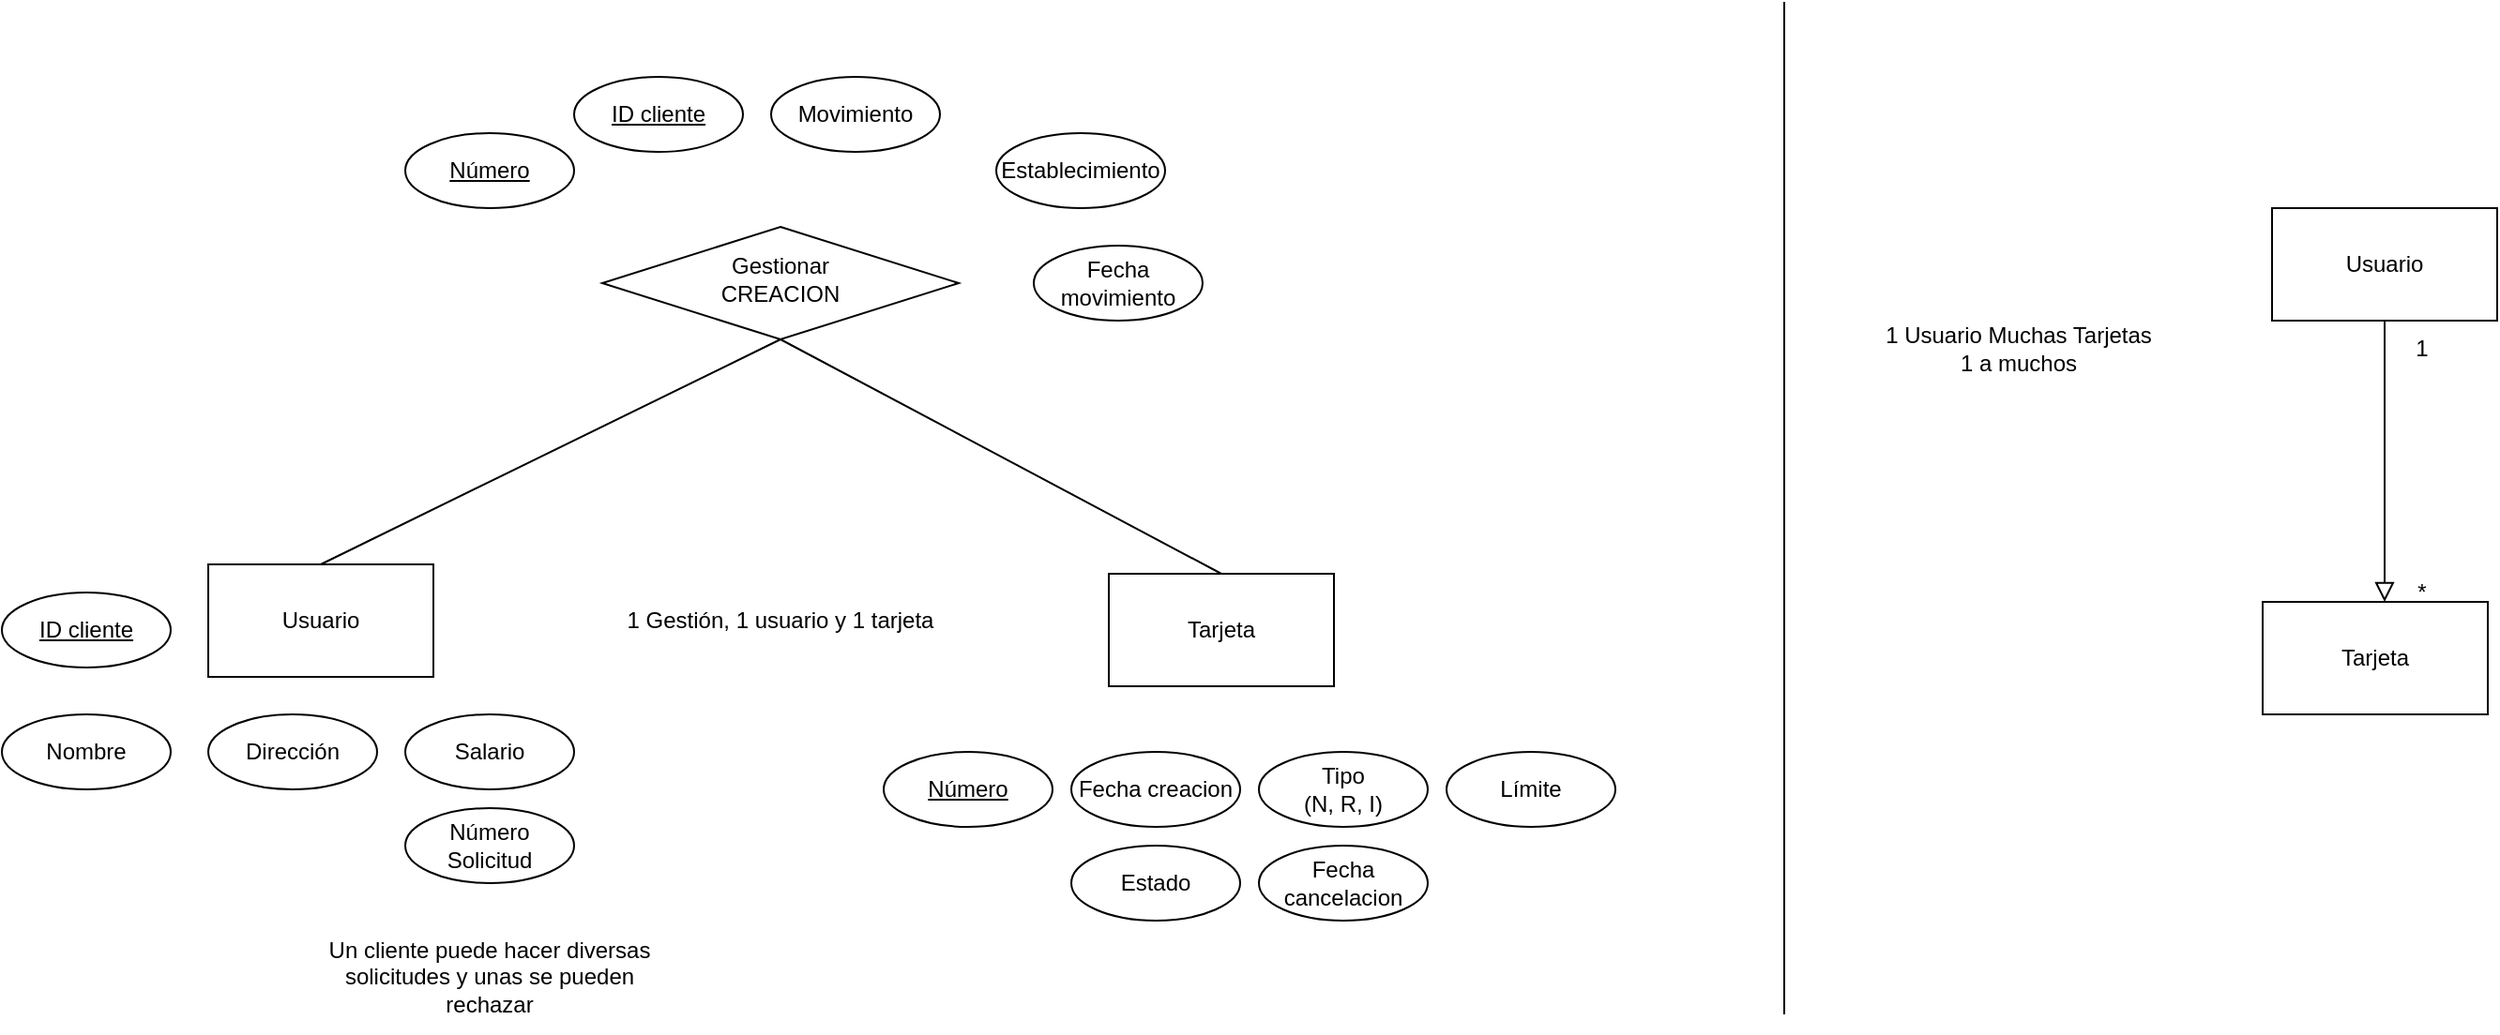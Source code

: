 <mxfile version="24.7.5">
  <diagram id="C5RBs43oDa-KdzZeNtuy" name="Page-1">
    <mxGraphModel dx="551" dy="570" grid="1" gridSize="10" guides="1" tooltips="1" connect="1" arrows="1" fold="1" page="1" pageScale="1" pageWidth="827" pageHeight="1169" math="0" shadow="0">
      <root>
        <mxCell id="WIyWlLk6GJQsqaUBKTNV-0" />
        <mxCell id="WIyWlLk6GJQsqaUBKTNV-1" parent="WIyWlLk6GJQsqaUBKTNV-0" />
        <mxCell id="HQOiN5AQCsMCG7mMh8zH-0" value="Tarjeta" style="rounded=0;whiteSpace=wrap;html=1;" vertex="1" parent="WIyWlLk6GJQsqaUBKTNV-1">
          <mxGeometry x="630" y="315" width="120" height="60" as="geometry" />
        </mxCell>
        <mxCell id="HQOiN5AQCsMCG7mMh8zH-1" value="Usuario" style="rounded=0;whiteSpace=wrap;html=1;" vertex="1" parent="WIyWlLk6GJQsqaUBKTNV-1">
          <mxGeometry x="150" y="310" width="120" height="60" as="geometry" />
        </mxCell>
        <mxCell id="HQOiN5AQCsMCG7mMh8zH-2" value="Gestionar&lt;div&gt;&lt;span style=&quot;background-color: initial;&quot;&gt;CREACION&lt;/span&gt;&lt;br&gt;&lt;/div&gt;" style="rhombus;whiteSpace=wrap;html=1;shadow=0;fontFamily=Helvetica;fontSize=12;align=center;strokeWidth=1;spacing=6;spacingTop=-4;" vertex="1" parent="WIyWlLk6GJQsqaUBKTNV-1">
          <mxGeometry x="360" y="130" width="190" height="60" as="geometry" />
        </mxCell>
        <mxCell id="HQOiN5AQCsMCG7mMh8zH-3" value="Nombre" style="ellipse;whiteSpace=wrap;html=1;" vertex="1" parent="WIyWlLk6GJQsqaUBKTNV-1">
          <mxGeometry x="40" y="390" width="90" height="40" as="geometry" />
        </mxCell>
        <mxCell id="HQOiN5AQCsMCG7mMh8zH-4" value="Dirección" style="ellipse;whiteSpace=wrap;html=1;" vertex="1" parent="WIyWlLk6GJQsqaUBKTNV-1">
          <mxGeometry x="150" y="390" width="90" height="40" as="geometry" />
        </mxCell>
        <mxCell id="HQOiN5AQCsMCG7mMh8zH-5" value="Salario" style="ellipse;whiteSpace=wrap;html=1;" vertex="1" parent="WIyWlLk6GJQsqaUBKTNV-1">
          <mxGeometry x="255" y="390" width="90" height="40" as="geometry" />
        </mxCell>
        <mxCell id="HQOiN5AQCsMCG7mMh8zH-7" value="Fecha creacion" style="ellipse;whiteSpace=wrap;html=1;" vertex="1" parent="WIyWlLk6GJQsqaUBKTNV-1">
          <mxGeometry x="610" y="410" width="90" height="40" as="geometry" />
        </mxCell>
        <mxCell id="HQOiN5AQCsMCG7mMh8zH-8" value="Tipo&lt;div&gt;(N, R, I)&lt;/div&gt;" style="ellipse;whiteSpace=wrap;html=1;" vertex="1" parent="WIyWlLk6GJQsqaUBKTNV-1">
          <mxGeometry x="710" y="410" width="90" height="40" as="geometry" />
        </mxCell>
        <mxCell id="HQOiN5AQCsMCG7mMh8zH-9" value="&lt;u&gt;Número&lt;/u&gt;" style="ellipse;whiteSpace=wrap;html=1;" vertex="1" parent="WIyWlLk6GJQsqaUBKTNV-1">
          <mxGeometry x="510" y="410" width="90" height="40" as="geometry" />
        </mxCell>
        <mxCell id="HQOiN5AQCsMCG7mMh8zH-10" value="&lt;u&gt;Número&lt;/u&gt;" style="ellipse;whiteSpace=wrap;html=1;" vertex="1" parent="WIyWlLk6GJQsqaUBKTNV-1">
          <mxGeometry x="255" y="80" width="90" height="40" as="geometry" />
        </mxCell>
        <mxCell id="HQOiN5AQCsMCG7mMh8zH-13" value="Movimiento" style="ellipse;whiteSpace=wrap;html=1;" vertex="1" parent="WIyWlLk6GJQsqaUBKTNV-1">
          <mxGeometry x="450" y="50" width="90" height="40" as="geometry" />
        </mxCell>
        <mxCell id="HQOiN5AQCsMCG7mMh8zH-14" value="Establecimiento" style="ellipse;whiteSpace=wrap;html=1;" vertex="1" parent="WIyWlLk6GJQsqaUBKTNV-1">
          <mxGeometry x="570" y="80" width="90" height="40" as="geometry" />
        </mxCell>
        <mxCell id="HQOiN5AQCsMCG7mMh8zH-15" value="Límite" style="ellipse;whiteSpace=wrap;html=1;" vertex="1" parent="WIyWlLk6GJQsqaUBKTNV-1">
          <mxGeometry x="810" y="410" width="90" height="40" as="geometry" />
        </mxCell>
        <mxCell id="HQOiN5AQCsMCG7mMh8zH-16" value="Estado" style="ellipse;whiteSpace=wrap;html=1;" vertex="1" parent="WIyWlLk6GJQsqaUBKTNV-1">
          <mxGeometry x="610" y="460" width="90" height="40" as="geometry" />
        </mxCell>
        <mxCell id="HQOiN5AQCsMCG7mMh8zH-17" value="Fecha movimiento" style="ellipse;whiteSpace=wrap;html=1;" vertex="1" parent="WIyWlLk6GJQsqaUBKTNV-1">
          <mxGeometry x="590" y="140" width="90" height="40" as="geometry" />
        </mxCell>
        <mxCell id="HQOiN5AQCsMCG7mMh8zH-18" value="Número&lt;div&gt;Solicitud&lt;/div&gt;" style="ellipse;whiteSpace=wrap;html=1;" vertex="1" parent="WIyWlLk6GJQsqaUBKTNV-1">
          <mxGeometry x="255" y="440" width="90" height="40" as="geometry" />
        </mxCell>
        <mxCell id="HQOiN5AQCsMCG7mMh8zH-20" value="Fecha cancelacion" style="ellipse;whiteSpace=wrap;html=1;" vertex="1" parent="WIyWlLk6GJQsqaUBKTNV-1">
          <mxGeometry x="710" y="460" width="90" height="40" as="geometry" />
        </mxCell>
        <mxCell id="HQOiN5AQCsMCG7mMh8zH-21" value="&lt;u&gt;ID cliente&lt;/u&gt;" style="ellipse;whiteSpace=wrap;html=1;" vertex="1" parent="WIyWlLk6GJQsqaUBKTNV-1">
          <mxGeometry x="40" y="325" width="90" height="40" as="geometry" />
        </mxCell>
        <mxCell id="HQOiN5AQCsMCG7mMh8zH-22" value="&lt;u&gt;ID cliente&lt;/u&gt;" style="ellipse;whiteSpace=wrap;html=1;" vertex="1" parent="WIyWlLk6GJQsqaUBKTNV-1">
          <mxGeometry x="345" y="50" width="90" height="40" as="geometry" />
        </mxCell>
        <mxCell id="HQOiN5AQCsMCG7mMh8zH-24" value="1 Gestión, 1 usuario y 1 tarjeta" style="text;html=1;align=center;verticalAlign=middle;whiteSpace=wrap;rounded=0;" vertex="1" parent="WIyWlLk6GJQsqaUBKTNV-1">
          <mxGeometry x="360" y="325" width="190" height="30" as="geometry" />
        </mxCell>
        <mxCell id="HQOiN5AQCsMCG7mMh8zH-25" value="1 Usuario Muchas Tarjetas&lt;div&gt;1 a muchos&lt;/div&gt;" style="text;html=1;align=center;verticalAlign=middle;whiteSpace=wrap;rounded=0;" vertex="1" parent="WIyWlLk6GJQsqaUBKTNV-1">
          <mxGeometry x="1020" y="180" width="190" height="30" as="geometry" />
        </mxCell>
        <mxCell id="HQOiN5AQCsMCG7mMh8zH-26" value="Usuario" style="rounded=0;whiteSpace=wrap;html=1;" vertex="1" parent="WIyWlLk6GJQsqaUBKTNV-1">
          <mxGeometry x="1250" y="120" width="120" height="60" as="geometry" />
        </mxCell>
        <mxCell id="HQOiN5AQCsMCG7mMh8zH-27" value="Tarjeta" style="rounded=0;whiteSpace=wrap;html=1;" vertex="1" parent="WIyWlLk6GJQsqaUBKTNV-1">
          <mxGeometry x="1245" y="330" width="120" height="60" as="geometry" />
        </mxCell>
        <mxCell id="HQOiN5AQCsMCG7mMh8zH-29" value="" style="edgeStyle=orthogonalEdgeStyle;rounded=0;html=1;jettySize=auto;orthogonalLoop=1;fontSize=11;endArrow=block;endFill=0;endSize=8;strokeWidth=1;shadow=0;labelBackgroundColor=none;exitX=0.5;exitY=1;exitDx=0;exitDy=0;" edge="1" parent="WIyWlLk6GJQsqaUBKTNV-1" source="HQOiN5AQCsMCG7mMh8zH-26">
          <mxGeometry x="-0.136" relative="1" as="geometry">
            <mxPoint as="offset" />
            <mxPoint x="1280" y="280" as="sourcePoint" />
            <mxPoint x="1310" y="330" as="targetPoint" />
          </mxGeometry>
        </mxCell>
        <mxCell id="HQOiN5AQCsMCG7mMh8zH-30" value="1" style="text;html=1;align=center;verticalAlign=middle;whiteSpace=wrap;rounded=0;" vertex="1" parent="WIyWlLk6GJQsqaUBKTNV-1">
          <mxGeometry x="1310" y="180" width="40" height="30" as="geometry" />
        </mxCell>
        <mxCell id="HQOiN5AQCsMCG7mMh8zH-31" value="*" style="text;html=1;align=center;verticalAlign=middle;whiteSpace=wrap;rounded=0;" vertex="1" parent="WIyWlLk6GJQsqaUBKTNV-1">
          <mxGeometry x="1310" y="310" width="40" height="30" as="geometry" />
        </mxCell>
        <mxCell id="HQOiN5AQCsMCG7mMh8zH-32" value="" style="endArrow=none;html=1;rounded=0;" edge="1" parent="WIyWlLk6GJQsqaUBKTNV-1">
          <mxGeometry width="50" height="50" relative="1" as="geometry">
            <mxPoint x="990" y="550" as="sourcePoint" />
            <mxPoint x="990" y="10" as="targetPoint" />
          </mxGeometry>
        </mxCell>
        <mxCell id="HQOiN5AQCsMCG7mMh8zH-34" value="" style="endArrow=none;html=1;rounded=0;entryX=0.5;entryY=1;entryDx=0;entryDy=0;exitX=0.5;exitY=0;exitDx=0;exitDy=0;" edge="1" parent="WIyWlLk6GJQsqaUBKTNV-1" source="HQOiN5AQCsMCG7mMh8zH-1" target="HQOiN5AQCsMCG7mMh8zH-2">
          <mxGeometry width="50" height="50" relative="1" as="geometry">
            <mxPoint x="260" y="290" as="sourcePoint" />
            <mxPoint x="570" y="300" as="targetPoint" />
          </mxGeometry>
        </mxCell>
        <mxCell id="HQOiN5AQCsMCG7mMh8zH-35" value="" style="endArrow=none;html=1;rounded=0;entryX=0.5;entryY=1;entryDx=0;entryDy=0;exitX=0.5;exitY=0;exitDx=0;exitDy=0;" edge="1" parent="WIyWlLk6GJQsqaUBKTNV-1" source="HQOiN5AQCsMCG7mMh8zH-0" target="HQOiN5AQCsMCG7mMh8zH-2">
          <mxGeometry width="50" height="50" relative="1" as="geometry">
            <mxPoint x="220" y="320" as="sourcePoint" />
            <mxPoint x="465" y="200" as="targetPoint" />
          </mxGeometry>
        </mxCell>
        <mxCell id="HQOiN5AQCsMCG7mMh8zH-36" value="Un cliente puede hacer diversas solicitudes y unas se pueden rechazar" style="text;html=1;align=center;verticalAlign=middle;whiteSpace=wrap;rounded=0;" vertex="1" parent="WIyWlLk6GJQsqaUBKTNV-1">
          <mxGeometry x="205" y="500" width="190" height="60" as="geometry" />
        </mxCell>
      </root>
    </mxGraphModel>
  </diagram>
</mxfile>
